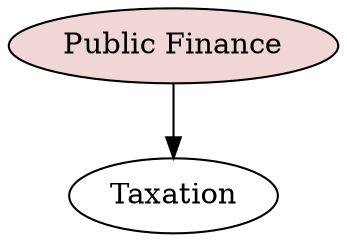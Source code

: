 // public_finance
digraph {
	rankdir=TB
	root [label="Public Finance" fillcolor="#f0d6d6" style=filled]
	T [label=Taxation]
	root -> T
}
